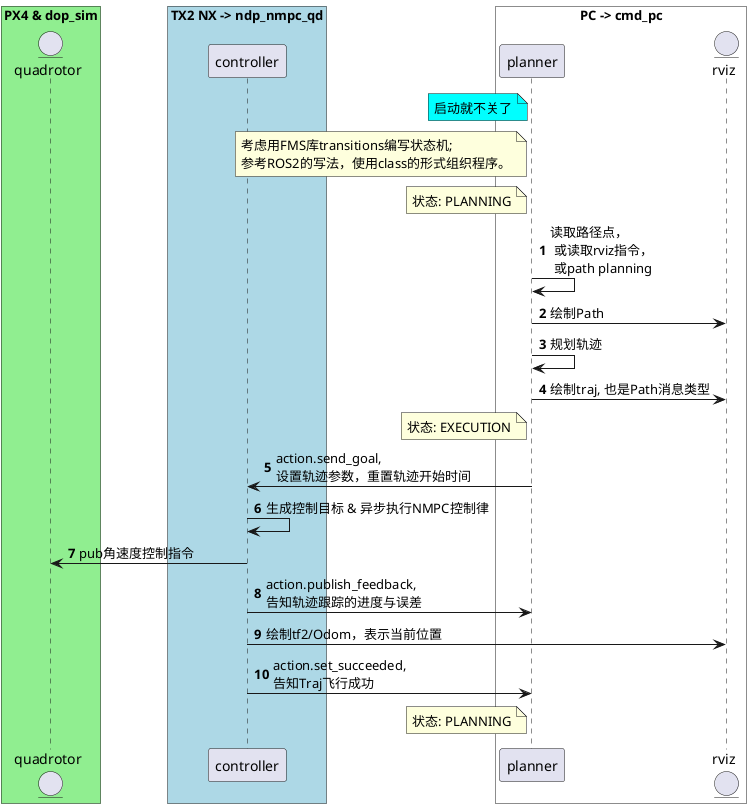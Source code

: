 @startuml
'https://plantuml.com/sequence-diagram

autonumber

box "PX4 & dop_sim" #LightGreen
entity quadrotor
end box

box "TX2 NX -> ndp_nmpc_qd" #LightBLUE
participant controller
end box
'note right of pt_publisher #aqua
'需要从ROS里拿一个parameter
'确定是选SE3还是NMPC
'end note

box "PC -> cmd_pc" #White
participant planner
entity rviz
end box

note left of planner #aqua
启动就不关了
end note

note left of planner
考虑用FMS库transitions编写状态机;
参考ROS2的写法，使用class的形式组织程序。
end note

note left planner
状态: PLANNING
end note
planner -> planner: 读取路径点，\n 或读取rviz指令，\n 或path planning
planner -> rviz: 绘制Path
'path_planner -> traj_generator: self_defined.srv.FollowPath

planner -> planner: 规划轨迹
planner -> rviz: 绘制traj, 也是Path消息类型

note left of planner
状态: EXECUTION
end note

planner -> controller: action.send_goal, \n设置轨迹参数，重置轨迹开始时间


controller -> controller: 生成控制目标 & 异步执行NMPC控制律
controller -> quadrotor: pub角速度控制指令
controller -> planner: action.publish_feedback, \n告知轨迹跟踪的进度与误差
controller -> rviz: 绘制tf2/Odom，表示当前位置


controller -> planner: action.set_succeeded, \n告知Traj飞行成功
'planner -> planner: self_defined.srv.FollowPath, \n告知Path是否飞行成功

note left of planner
状态: PLANNING
end note

' 状态： TAKEOFF, PLANNING, EXECUTION, LAND


@enduml
